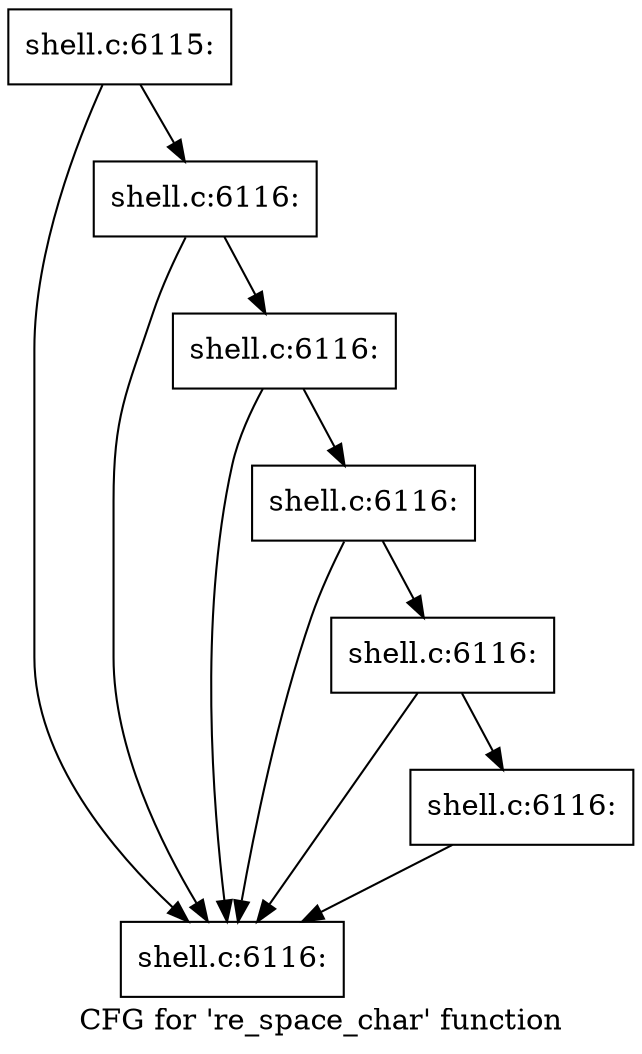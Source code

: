 digraph "CFG for 're_space_char' function" {
	label="CFG for 're_space_char' function";

	Node0x560276a8b040 [shape=record,label="{shell.c:6115:}"];
	Node0x560276a8b040 -> Node0x560276a8c680;
	Node0x560276a8b040 -> Node0x560276a8ce80;
	Node0x560276a8ce80 [shape=record,label="{shell.c:6116:}"];
	Node0x560276a8ce80 -> Node0x560276a8c680;
	Node0x560276a8ce80 -> Node0x560276a8ce00;
	Node0x560276a8ce00 [shape=record,label="{shell.c:6116:}"];
	Node0x560276a8ce00 -> Node0x560276a8c680;
	Node0x560276a8ce00 -> Node0x560276a8cd80;
	Node0x560276a8cd80 [shape=record,label="{shell.c:6116:}"];
	Node0x560276a8cd80 -> Node0x560276a8c680;
	Node0x560276a8cd80 -> Node0x560276a8cd00;
	Node0x560276a8cd00 [shape=record,label="{shell.c:6116:}"];
	Node0x560276a8cd00 -> Node0x560276a8c680;
	Node0x560276a8cd00 -> Node0x560276a8ccb0;
	Node0x560276a8ccb0 [shape=record,label="{shell.c:6116:}"];
	Node0x560276a8ccb0 -> Node0x560276a8c680;
	Node0x560276a8c680 [shape=record,label="{shell.c:6116:}"];
}
